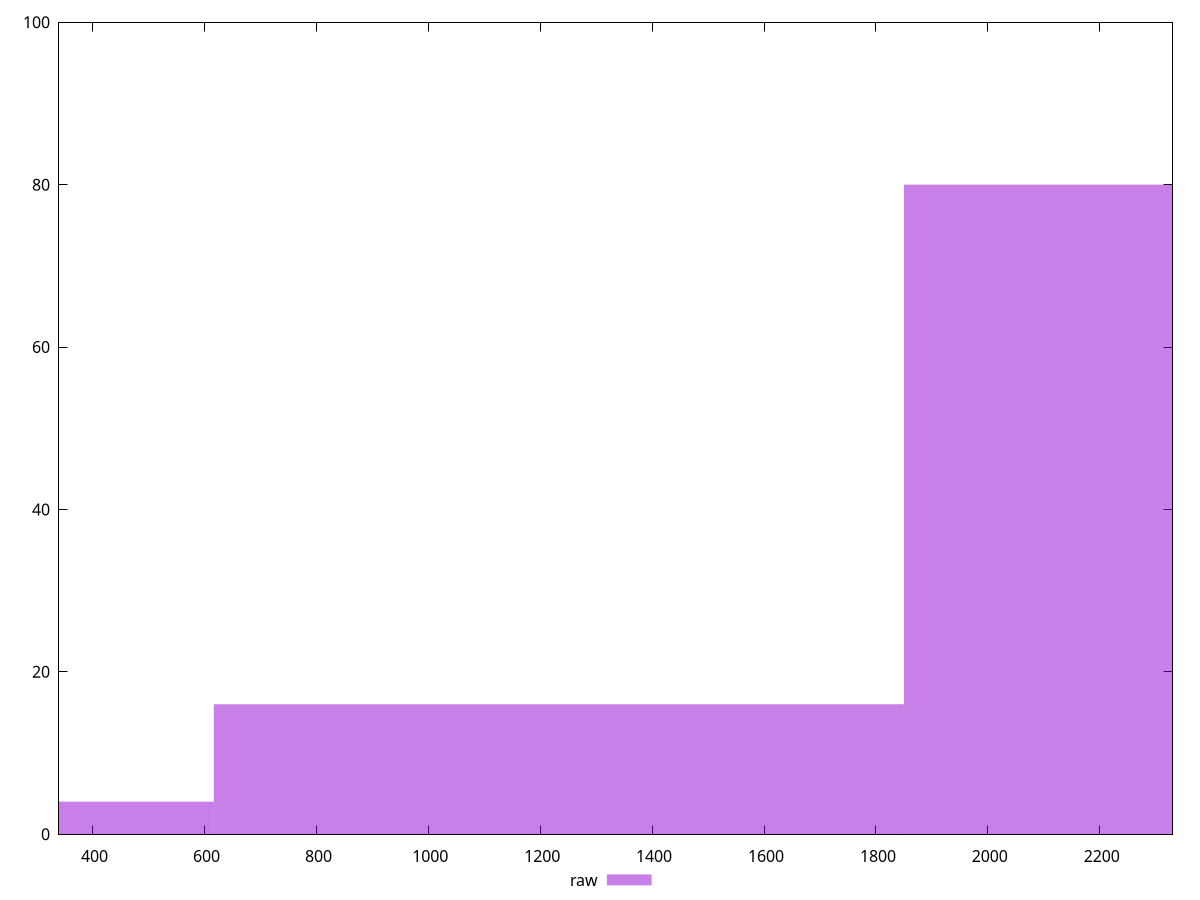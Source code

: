 reset

$raw <<EOF
2466.6360516159066 80
1233.3180258079533 16
0 4
EOF

set key outside below
set boxwidth 1233.3180258079533
set xrange [340:2330]
set yrange [0:100]
set trange [0:100]
set style fill transparent solid 0.5 noborder
set terminal svg size 640, 490 enhanced background rgb 'white'
set output "report_00013_2021-02-09T12-04-24.940Z/unused-javascript/samples/pages+cached+noadtech/raw/histogram.svg"

plot $raw title "raw" with boxes

reset
